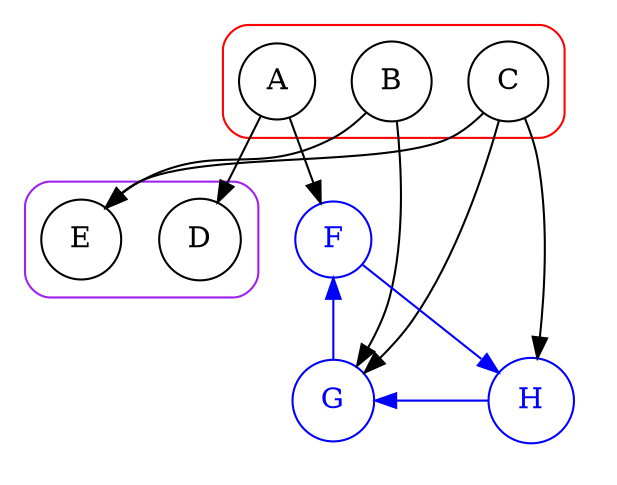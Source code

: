 digraph G {
	node [shape=circle, width=0.3];
	
	subgraph cluster_0 {
	    style=rounded
	    color=red;
    	A, B, C
    	#A -> B -> C [style=invis, weight=100]
	}
	subgraph cluster_1 {
	    style=rounded
	    color=purple;
    	D, E
    	#E -> E [style=invis]
    	{rank=same; D, E}
	}
	subgraph cluster_2 {
	    style=rounded
	    color=invis
    	F, G, H [color=blue, fontcolor=blue]
    	F -> H [weight=1000, color=blue]
    	H -> G [label="        ", color=blue]
    	G -> F [weight=10000, color=blue]
    	{rank=same; G, H}
	}
	#E -> C [style=invis weight=100]
	#C -> H [style=invis weight=100]
	#A -> F [style=invis]
	#A -> D
	
	#X -> A [style=invis]
	#X -> D [style=invis]
	#E -> F [style=invis]
	#X [style=invis]
	
	A -> {D, F} [constraint=true]
	B -> E [constraint=false weight=0]
	B -> G [constraint=false weight=0]
	C -> E [constraint=false weight=0]
	C -> G, H
	
	#C -> X -> F [weight=10]
}

/* digraph G {
	node [shape=circle, width=0.3];
	
	subgraph cluster_0 {
	    style=rounded
	    color=red;
    	A, B, C
    	A -> B -> C [style=invis, weight=100]
	}
	subgraph cluster_1 {
	    style=rounded
	    color=purple;
    	D, E
    	D -> E [style=invis]
	}
	subgraph cluster_2 {
	    style=rounded
	    color=invis
    	F, G, H[color=blue]
    	F -> H [weight=1000, color=blue]
    	H -> G [label="        ", color=blue]
    	G -> F [weight=100, color=blue]
    	{rank=same; G, H}
	}
	E -> C [style=invis weight=100]
	#C -> H [style=invis weight=100]
	#A -> F [style=invis]
	
	X -> A [style=invis]
	X -> D [style=invis]
	E -> F [style=invis]
	X [style=invis]
	
	A -> {D, F} [constraint=false]
	B -> E [constraint=false]
	B -> G
	C -> E
	C -> G, H 
	
	#C -> X -> F [weight=10]
} */